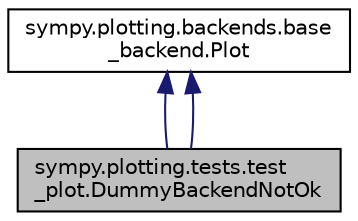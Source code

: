 digraph "sympy.plotting.tests.test_plot.DummyBackendNotOk"
{
 // LATEX_PDF_SIZE
  edge [fontname="Helvetica",fontsize="10",labelfontname="Helvetica",labelfontsize="10"];
  node [fontname="Helvetica",fontsize="10",shape=record];
  Node1 [label="sympy.plotting.tests.test\l_plot.DummyBackendNotOk",height=0.2,width=0.4,color="black", fillcolor="grey75", style="filled", fontcolor="black",tooltip=" "];
  Node2 -> Node1 [dir="back",color="midnightblue",fontsize="10",style="solid",fontname="Helvetica"];
  Node2 [label="sympy.plotting.backends.base\l_backend.Plot",height=0.2,width=0.4,color="black", fillcolor="white", style="filled",URL="$classsympy_1_1plotting_1_1backends_1_1base__backend_1_1Plot.html",tooltip=" "];
  Node2 -> Node1 [dir="back",color="midnightblue",fontsize="10",style="solid",fontname="Helvetica"];
}
